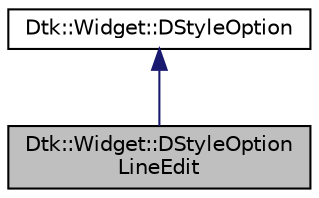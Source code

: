 digraph "Dtk::Widget::DStyleOptionLineEdit"
{
  edge [fontname="Helvetica",fontsize="10",labelfontname="Helvetica",labelfontsize="10"];
  node [fontname="Helvetica",fontsize="10",shape=record];
  Node0 [label="Dtk::Widget::DStyleOption\lLineEdit",height=0.2,width=0.4,color="black", fillcolor="grey75", style="filled", fontcolor="black"];
  Node1 -> Node0 [dir="back",color="midnightblue",fontsize="10",style="solid",fontname="Helvetica"];
  Node1 [label="Dtk::Widget::DStyleOption",height=0.2,width=0.4,color="black", fillcolor="white", style="filled",URL="$class_dtk_1_1_widget_1_1_d_style_option.html",tooltip="dcxb插件通过DStyleOption来控制控件的样式 "];
}
